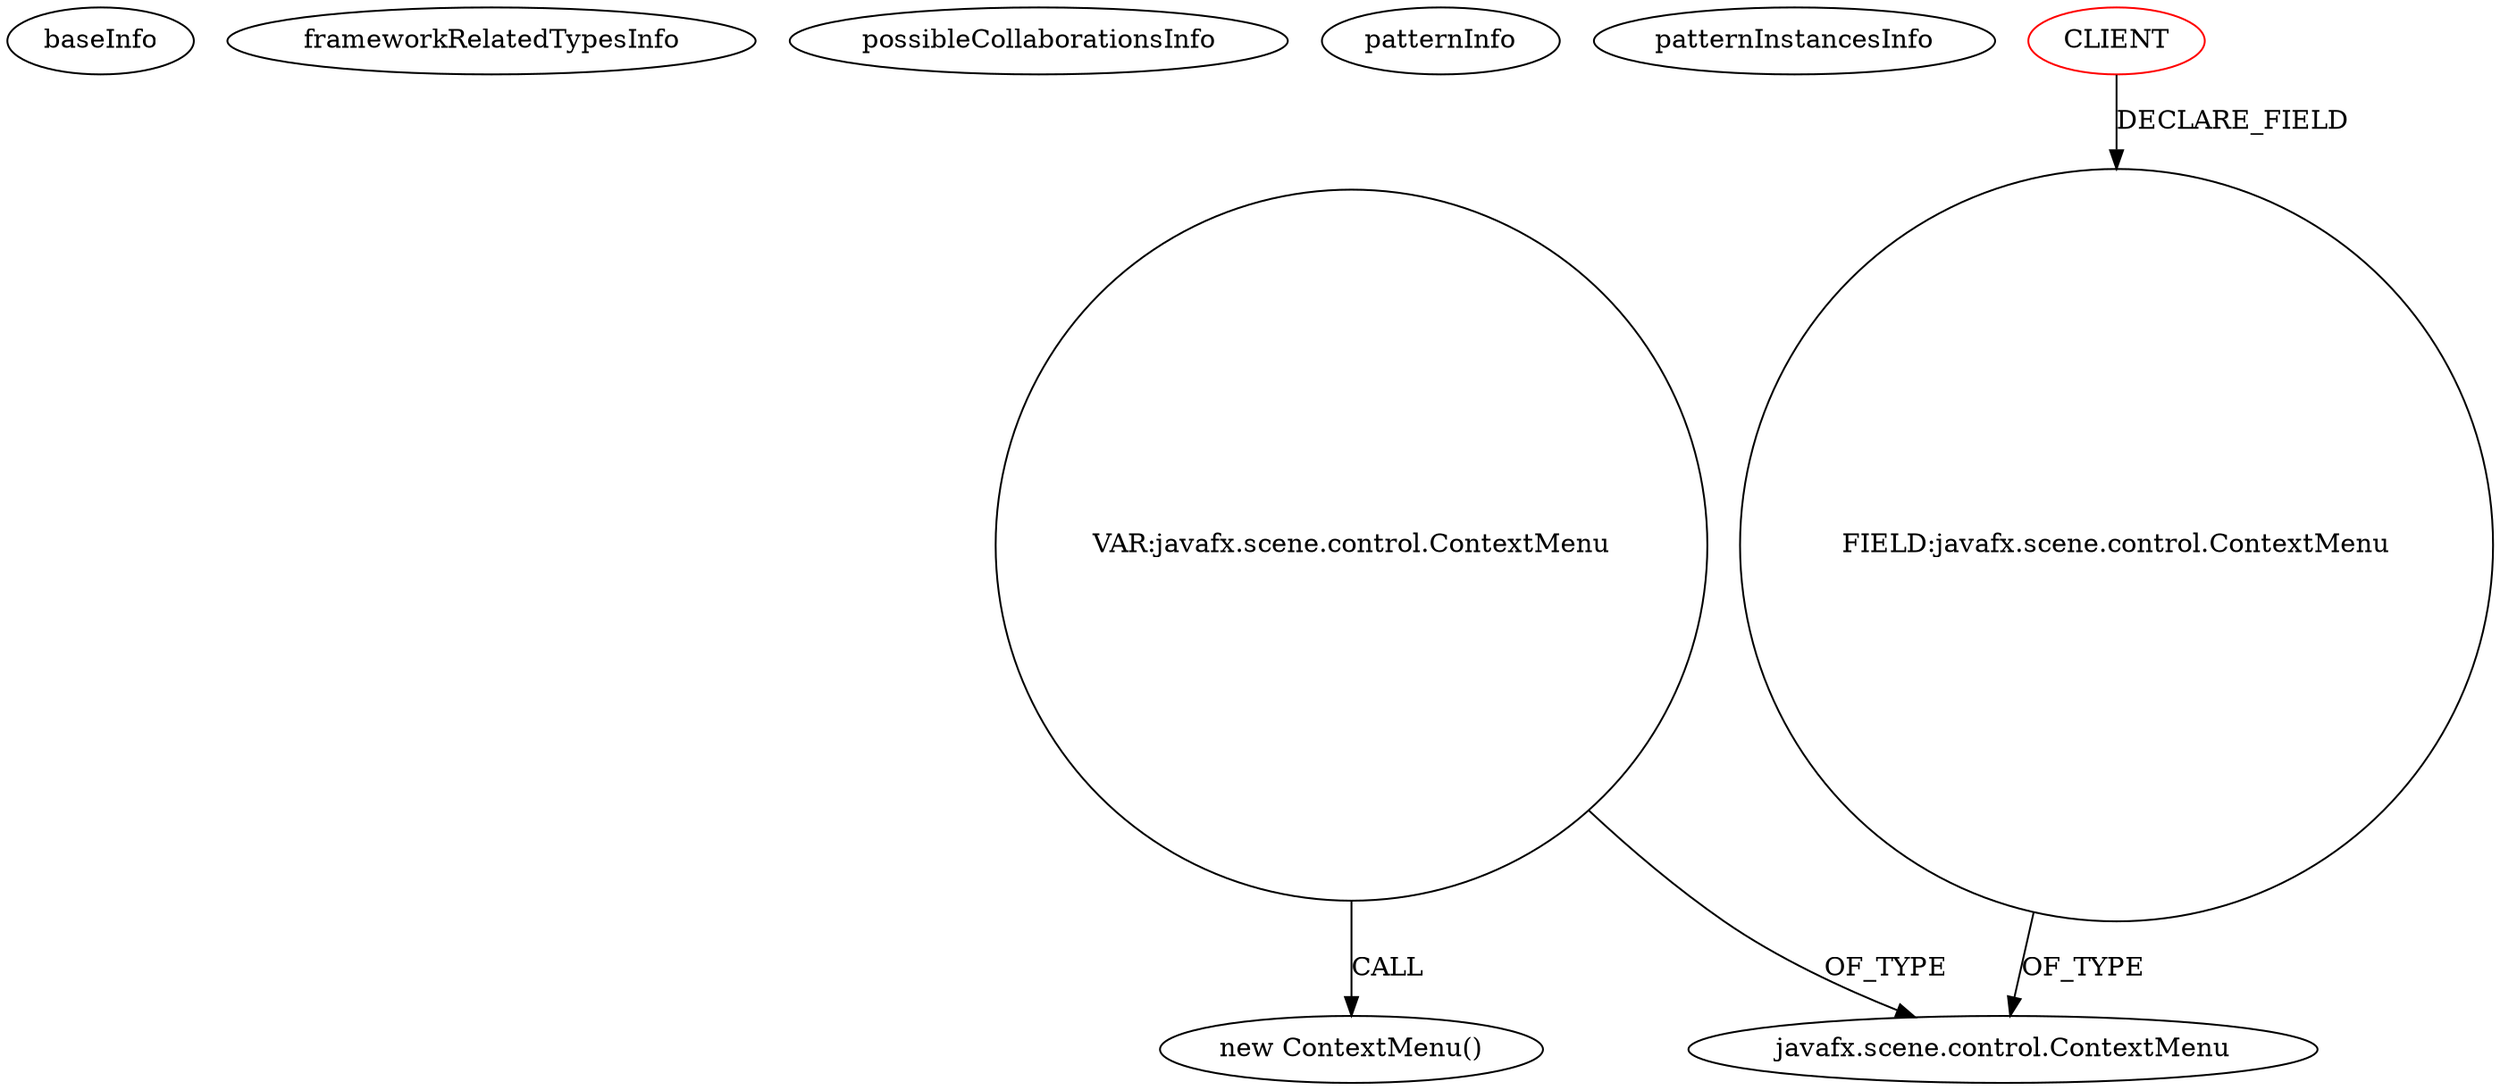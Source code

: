 digraph {
baseInfo[graphId=2232,category="pattern",isAnonymous=false,possibleRelation=false]
frameworkRelatedTypesInfo[]
possibleCollaborationsInfo[]
patternInfo[frequency=2.0,patternRootClient=0]
patternInstancesInfo[0="skrb-SimplePresenter~/skrb-SimplePresenter/SimplePresenter-master/src/net/javainthebox/jfx/simplepresenter/SimplePresenter.java~SimplePresenter~4239",1="Fisiu-skontrumFx~/Fisiu-skontrumFx/skontrumFx-master/skontrumFxApp/src/application/SkontrumController.java~SkontrumController~457"]
8[label="javafx.scene.control.ContextMenu",vertexType="FRAMEWORK_CLASS_TYPE",isFrameworkType=false]
38[label="VAR:javafx.scene.control.ContextMenu",vertexType="VARIABLE_EXPRESION",isFrameworkType=false,shape=circle]
7[label="FIELD:javafx.scene.control.ContextMenu",vertexType="FIELD_DECLARATION",isFrameworkType=false,shape=circle]
0[label="CLIENT",vertexType="ROOT_CLIENT_CLASS_DECLARATION",isFrameworkType=false,color=red]
37[label="new ContextMenu()",vertexType="CONSTRUCTOR_CALL",isFrameworkType=false]
38->8[label="OF_TYPE"]
7->8[label="OF_TYPE"]
38->37[label="CALL"]
0->7[label="DECLARE_FIELD"]
}
